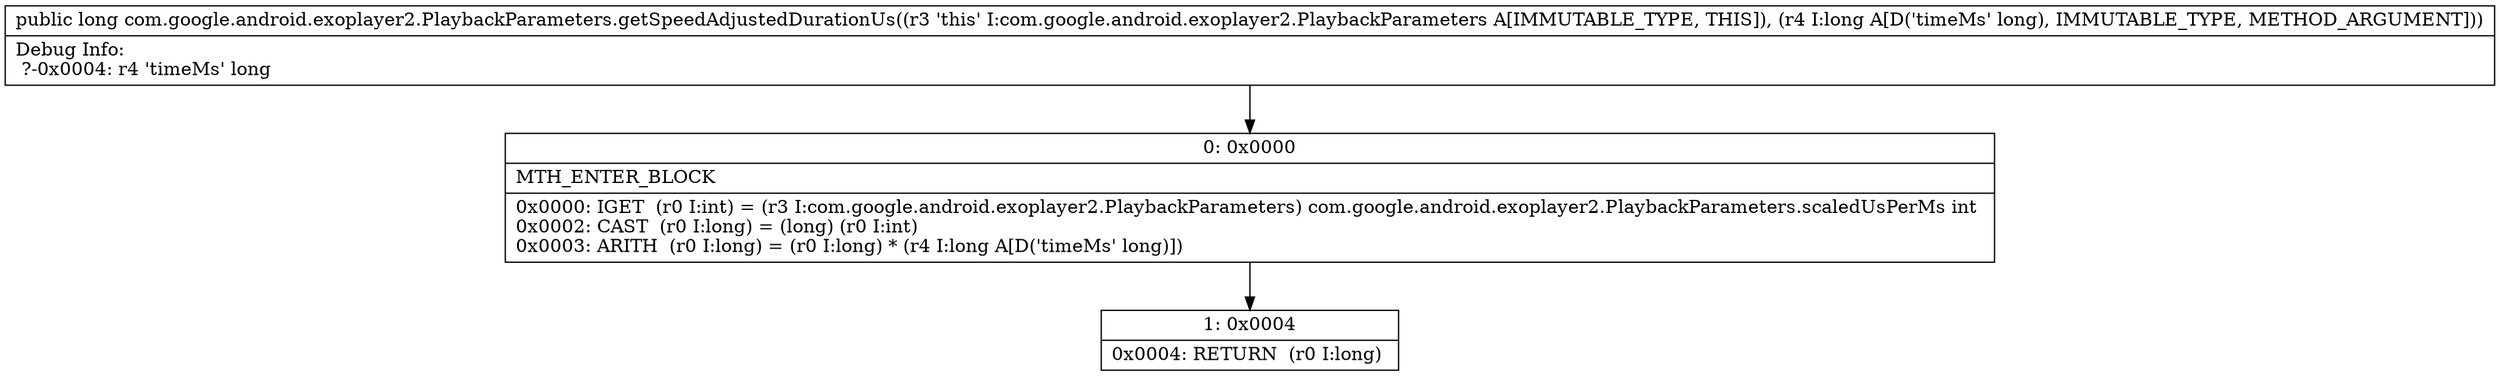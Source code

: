 digraph "CFG forcom.google.android.exoplayer2.PlaybackParameters.getSpeedAdjustedDurationUs(J)J" {
Node_0 [shape=record,label="{0\:\ 0x0000|MTH_ENTER_BLOCK\l|0x0000: IGET  (r0 I:int) = (r3 I:com.google.android.exoplayer2.PlaybackParameters) com.google.android.exoplayer2.PlaybackParameters.scaledUsPerMs int \l0x0002: CAST  (r0 I:long) = (long) (r0 I:int) \l0x0003: ARITH  (r0 I:long) = (r0 I:long) * (r4 I:long A[D('timeMs' long)]) \l}"];
Node_1 [shape=record,label="{1\:\ 0x0004|0x0004: RETURN  (r0 I:long) \l}"];
MethodNode[shape=record,label="{public long com.google.android.exoplayer2.PlaybackParameters.getSpeedAdjustedDurationUs((r3 'this' I:com.google.android.exoplayer2.PlaybackParameters A[IMMUTABLE_TYPE, THIS]), (r4 I:long A[D('timeMs' long), IMMUTABLE_TYPE, METHOD_ARGUMENT]))  | Debug Info:\l  ?\-0x0004: r4 'timeMs' long\l}"];
MethodNode -> Node_0;
Node_0 -> Node_1;
}

